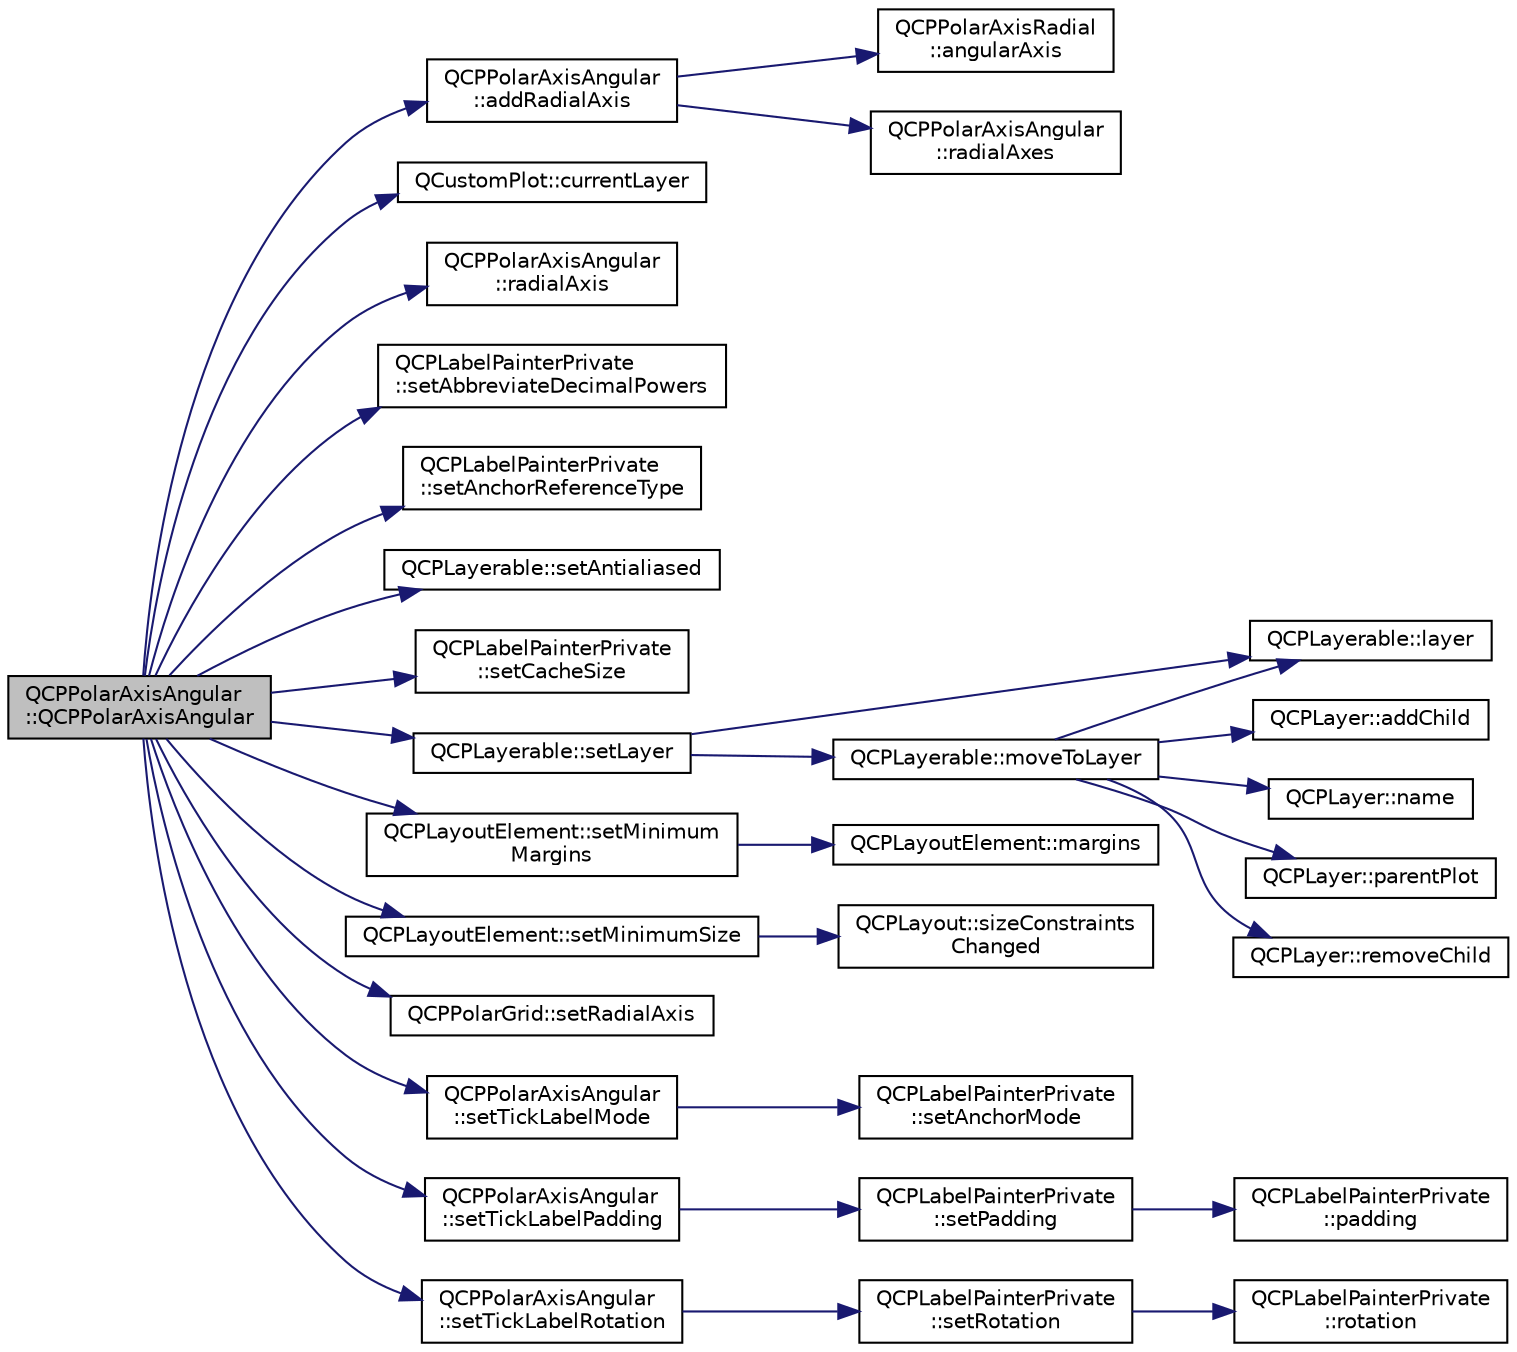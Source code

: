 digraph "QCPPolarAxisAngular::QCPPolarAxisAngular"
{
 // LATEX_PDF_SIZE
  edge [fontname="Helvetica",fontsize="10",labelfontname="Helvetica",labelfontsize="10"];
  node [fontname="Helvetica",fontsize="10",shape=record];
  rankdir="LR";
  Node1 [label="QCPPolarAxisAngular\l::QCPPolarAxisAngular",height=0.2,width=0.4,color="black", fillcolor="grey75", style="filled", fontcolor="black",tooltip=" "];
  Node1 -> Node2 [color="midnightblue",fontsize="10",style="solid",fontname="Helvetica"];
  Node2 [label="QCPPolarAxisAngular\l::addRadialAxis",height=0.2,width=0.4,color="black", fillcolor="white", style="filled",URL="$classQCPPolarAxisAngular.html#ac5333ac2429f6d6223c5890ab32fda38",tooltip=" "];
  Node2 -> Node3 [color="midnightblue",fontsize="10",style="solid",fontname="Helvetica"];
  Node3 [label="QCPPolarAxisRadial\l::angularAxis",height=0.2,width=0.4,color="black", fillcolor="white", style="filled",URL="$classQCPPolarAxisRadial.html#a930de2d7316c03a415d24f013d9fc8af",tooltip=" "];
  Node2 -> Node4 [color="midnightblue",fontsize="10",style="solid",fontname="Helvetica"];
  Node4 [label="QCPPolarAxisAngular\l::radialAxes",height=0.2,width=0.4,color="black", fillcolor="white", style="filled",URL="$classQCPPolarAxisAngular.html#ab3880298df8867253a535045d5a045a1",tooltip=" "];
  Node1 -> Node5 [color="midnightblue",fontsize="10",style="solid",fontname="Helvetica"];
  Node5 [label="QCustomPlot::currentLayer",height=0.2,width=0.4,color="black", fillcolor="white", style="filled",URL="$classQCustomPlot.html#a0421d647f420b0b4c57aec1708857af5",tooltip=" "];
  Node1 -> Node6 [color="midnightblue",fontsize="10",style="solid",fontname="Helvetica"];
  Node6 [label="QCPPolarAxisAngular\l::radialAxis",height=0.2,width=0.4,color="black", fillcolor="white", style="filled",URL="$classQCPPolarAxisAngular.html#aa911d67b990aa1413bb7b63d6d7e36fe",tooltip=" "];
  Node1 -> Node7 [color="midnightblue",fontsize="10",style="solid",fontname="Helvetica"];
  Node7 [label="QCPLabelPainterPrivate\l::setAbbreviateDecimalPowers",height=0.2,width=0.4,color="black", fillcolor="white", style="filled",URL="$classQCPLabelPainterPrivate.html#a7abec7a8b681b6daf86cd0defcbf0724",tooltip=" "];
  Node1 -> Node8 [color="midnightblue",fontsize="10",style="solid",fontname="Helvetica"];
  Node8 [label="QCPLabelPainterPrivate\l::setAnchorReferenceType",height=0.2,width=0.4,color="black", fillcolor="white", style="filled",URL="$classQCPLabelPainterPrivate.html#a9a24c039273177ffbdfbe891b35f0b43",tooltip=" "];
  Node1 -> Node9 [color="midnightblue",fontsize="10",style="solid",fontname="Helvetica"];
  Node9 [label="QCPLayerable::setAntialiased",height=0.2,width=0.4,color="black", fillcolor="white", style="filled",URL="$classQCPLayerable.html#a4fd43e89be4a553ead41652565ff0581",tooltip=" "];
  Node1 -> Node10 [color="midnightblue",fontsize="10",style="solid",fontname="Helvetica"];
  Node10 [label="QCPLabelPainterPrivate\l::setCacheSize",height=0.2,width=0.4,color="black", fillcolor="white", style="filled",URL="$classQCPLabelPainterPrivate.html#aff0be137f0f2af8874f488b9a0fea6d7",tooltip=" "];
  Node1 -> Node11 [color="midnightblue",fontsize="10",style="solid",fontname="Helvetica"];
  Node11 [label="QCPLayerable::setLayer",height=0.2,width=0.4,color="black", fillcolor="white", style="filled",URL="$classQCPLayerable.html#ab0d0da6d2de45a118886d2c8e16d5a54",tooltip=" "];
  Node11 -> Node12 [color="midnightblue",fontsize="10",style="solid",fontname="Helvetica"];
  Node12 [label="QCPLayerable::layer",height=0.2,width=0.4,color="black", fillcolor="white", style="filled",URL="$classQCPLayerable.html#a5ff4862e8c784c9f5986dbc1533ba2a4",tooltip=" "];
  Node11 -> Node13 [color="midnightblue",fontsize="10",style="solid",fontname="Helvetica"];
  Node13 [label="QCPLayerable::moveToLayer",height=0.2,width=0.4,color="black", fillcolor="white", style="filled",URL="$classQCPLayerable.html#af94484cfb7cbbddb7de522e9be71d9a4",tooltip=" "];
  Node13 -> Node14 [color="midnightblue",fontsize="10",style="solid",fontname="Helvetica"];
  Node14 [label="QCPLayer::addChild",height=0.2,width=0.4,color="black", fillcolor="white", style="filled",URL="$classQCPLayer.html#a57ce5e49364aa9122276d5df3b4a0ddc",tooltip=" "];
  Node13 -> Node12 [color="midnightblue",fontsize="10",style="solid",fontname="Helvetica"];
  Node13 -> Node15 [color="midnightblue",fontsize="10",style="solid",fontname="Helvetica"];
  Node15 [label="QCPLayer::name",height=0.2,width=0.4,color="black", fillcolor="white", style="filled",URL="$classQCPLayer.html#a37806f662b50b588fb1029a14fc5ef50",tooltip=" "];
  Node13 -> Node16 [color="midnightblue",fontsize="10",style="solid",fontname="Helvetica"];
  Node16 [label="QCPLayer::parentPlot",height=0.2,width=0.4,color="black", fillcolor="white", style="filled",URL="$classQCPLayer.html#a5520019787482e13857ebe631c27c3fa",tooltip=" "];
  Node13 -> Node17 [color="midnightblue",fontsize="10",style="solid",fontname="Helvetica"];
  Node17 [label="QCPLayer::removeChild",height=0.2,width=0.4,color="black", fillcolor="white", style="filled",URL="$classQCPLayer.html#ac2f64ac7761650582d968d86670ef362",tooltip=" "];
  Node1 -> Node18 [color="midnightblue",fontsize="10",style="solid",fontname="Helvetica"];
  Node18 [label="QCPLayoutElement::setMinimum\lMargins",height=0.2,width=0.4,color="black", fillcolor="white", style="filled",URL="$classQCPLayoutElement.html#a0a8a17abc16b7923159fcc7608f94673",tooltip=" "];
  Node18 -> Node19 [color="midnightblue",fontsize="10",style="solid",fontname="Helvetica"];
  Node19 [label="QCPLayoutElement::margins",height=0.2,width=0.4,color="black", fillcolor="white", style="filled",URL="$classQCPLayoutElement.html#af4ac9450aa2d60863bf3a8ea0c940c9d",tooltip=" "];
  Node1 -> Node20 [color="midnightblue",fontsize="10",style="solid",fontname="Helvetica"];
  Node20 [label="QCPLayoutElement::setMinimumSize",height=0.2,width=0.4,color="black", fillcolor="white", style="filled",URL="$classQCPLayoutElement.html#a5dd29a3c8bc88440c97c06b67be7886b",tooltip=" "];
  Node20 -> Node21 [color="midnightblue",fontsize="10",style="solid",fontname="Helvetica"];
  Node21 [label="QCPLayout::sizeConstraints\lChanged",height=0.2,width=0.4,color="black", fillcolor="white", style="filled",URL="$classQCPLayout.html#aeac66a292f65cf7f8adf94eb92345b3e",tooltip=" "];
  Node1 -> Node22 [color="midnightblue",fontsize="10",style="solid",fontname="Helvetica"];
  Node22 [label="QCPPolarGrid::setRadialAxis",height=0.2,width=0.4,color="black", fillcolor="white", style="filled",URL="$classQCPPolarGrid.html#a0f912f1f958d5c58d30797d336efc6f1",tooltip=" "];
  Node1 -> Node23 [color="midnightblue",fontsize="10",style="solid",fontname="Helvetica"];
  Node23 [label="QCPPolarAxisAngular\l::setTickLabelMode",height=0.2,width=0.4,color="black", fillcolor="white", style="filled",URL="$classQCPPolarAxisAngular.html#a04f223e0320c4929ac0d70e019974171",tooltip=" "];
  Node23 -> Node24 [color="midnightblue",fontsize="10",style="solid",fontname="Helvetica"];
  Node24 [label="QCPLabelPainterPrivate\l::setAnchorMode",height=0.2,width=0.4,color="black", fillcolor="white", style="filled",URL="$classQCPLabelPainterPrivate.html#a78ee2b8324ad90841e09f3cae582170d",tooltip=" "];
  Node1 -> Node25 [color="midnightblue",fontsize="10",style="solid",fontname="Helvetica"];
  Node25 [label="QCPPolarAxisAngular\l::setTickLabelPadding",height=0.2,width=0.4,color="black", fillcolor="white", style="filled",URL="$classQCPPolarAxisAngular.html#ad7bfedb138fedcdd19ce574baedd4f3f",tooltip=" "];
  Node25 -> Node26 [color="midnightblue",fontsize="10",style="solid",fontname="Helvetica"];
  Node26 [label="QCPLabelPainterPrivate\l::setPadding",height=0.2,width=0.4,color="black", fillcolor="white", style="filled",URL="$classQCPLabelPainterPrivate.html#ace8b88df19a023b6a9cfd5c5f3891e3e",tooltip=" "];
  Node26 -> Node27 [color="midnightblue",fontsize="10",style="solid",fontname="Helvetica"];
  Node27 [label="QCPLabelPainterPrivate\l::padding",height=0.2,width=0.4,color="black", fillcolor="white", style="filled",URL="$classQCPLabelPainterPrivate.html#a686ade1c90308eef58240eadd2cab8b3",tooltip=" "];
  Node1 -> Node28 [color="midnightblue",fontsize="10",style="solid",fontname="Helvetica"];
  Node28 [label="QCPPolarAxisAngular\l::setTickLabelRotation",height=0.2,width=0.4,color="black", fillcolor="white", style="filled",URL="$classQCPPolarAxisAngular.html#af0922fd33a9589524f1600f316ea673c",tooltip=" "];
  Node28 -> Node29 [color="midnightblue",fontsize="10",style="solid",fontname="Helvetica"];
  Node29 [label="QCPLabelPainterPrivate\l::setRotation",height=0.2,width=0.4,color="black", fillcolor="white", style="filled",URL="$classQCPLabelPainterPrivate.html#a4b27eb5c5112a5f2fb609d68c0fae4a1",tooltip=" "];
  Node29 -> Node30 [color="midnightblue",fontsize="10",style="solid",fontname="Helvetica"];
  Node30 [label="QCPLabelPainterPrivate\l::rotation",height=0.2,width=0.4,color="black", fillcolor="white", style="filled",URL="$classQCPLabelPainterPrivate.html#a277c90ccb57b40e0e573126bd9169174",tooltip=" "];
}
